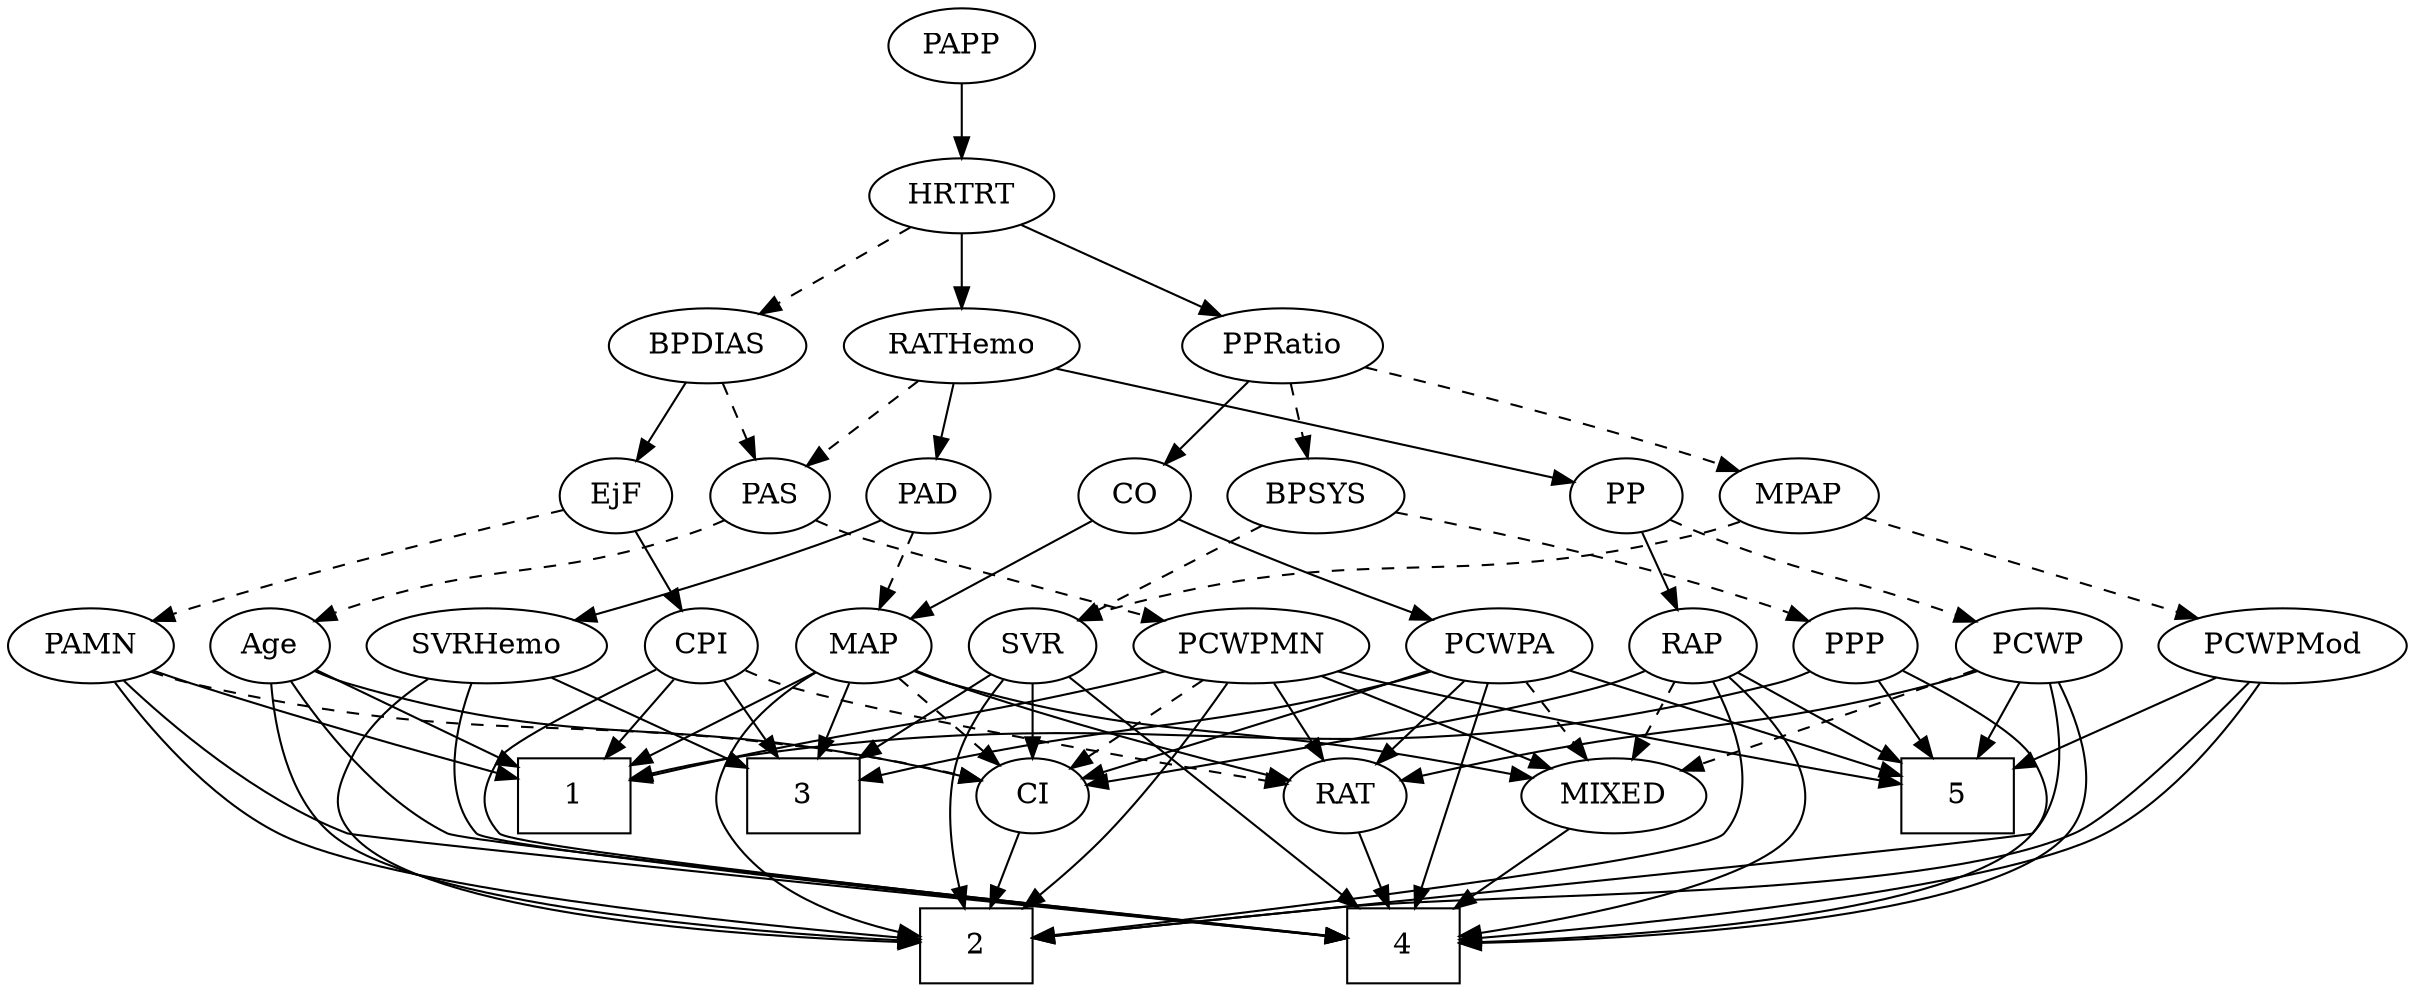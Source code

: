 strict digraph {
	graph [bb="0,0,1099.9,468"];
	node [label="\N"];
	1	[height=0.5,
		pos="265.89,90",
		shape=box,
		width=0.75];
	2	[height=0.5,
		pos="475.89,18",
		shape=box,
		width=0.75];
	3	[height=0.5,
		pos="337.89,90",
		shape=box,
		width=0.75];
	4	[height=0.5,
		pos="676.89,18",
		shape=box,
		width=0.75];
	5	[height=0.5,
		pos="918.89,90",
		shape=box,
		width=0.75];
	Age	[height=0.5,
		pos="147.89,162",
		width=0.75];
	Age -> 1	[pos="e,238.87,107.03 167.38,149.44 184.37,139.36 209.46,124.48 230.06,112.26",
		style=solid];
	Age -> 2	[pos="e,448.81,19.123 142.35,144.36 136.94,124.62 131.76,91.91 148.89,72 185.98,28.912 360.81,20.766 438.51,19.29",
		style=solid];
	Age -> 4	[pos="e,649.59,21.774 154.03,144.27 162.62,123.48 180.33,88.715 207.89,72 217.13,66.398 529.68,34.033 639.33,22.822",
		style=solid];
	CI	[height=0.5,
		pos="447.89,90",
		width=0.75];
	Age -> CI	[pos="e,422.94,96.984 168.47,150.19 173.42,147.9 178.77,145.67 183.89,144 265.63,117.44 289.77,125.62 373.89,108 386.69,105.32 400.69,\
102.16 413.03,99.301",
		style=solid];
	EjF	[height=0.5,
		pos="277.89,234",
		width=0.75];
	PAMN	[height=0.5,
		pos="66.894,162",
		width=1.011];
	EjF -> PAMN	[pos="e,94.897,173.84 253.85,225.75 221.44,215.89 162.03,197.46 111.89,180 109.48,179.16 107,178.28 104.5,177.37",
		style=dashed];
	CPI	[height=0.5,
		pos="337.89,162",
		width=0.75];
	EjF -> CPI	[pos="e,324.9,178.16 290.91,217.81 298.93,208.45 309.37,196.28 318.36,185.79",
		style=solid];
	RAP	[height=0.5,
		pos="787.89,162",
		width=0.77632];
	RAP -> 2	[pos="e,503.12,22.186 789.43,143.94 790.23,123.81 788.18,90.692 768.89,72 750.66,54.327 587.78,32.557 513.06,23.393",
		style=solid];
	RAP -> 4	[pos="e,704.08,18.815 805.38,147.82 826.88,129.99 858.4,97.483 839.89,72 811.36,32.718 752.99,21.979 714.4,19.357",
		style=solid];
	RAP -> 5	[pos="e,891.87,105.44 808.65,149.91 828.52,139.29 858.92,123.05 882.76,110.31",
		style=solid];
	MIXED	[height=0.5,
		pos="719.89,90",
		width=1.1193];
	RAP -> MIXED	[pos="e,735.24,106.8 773.47,146.15 764.44,136.85 752.6,124.67 742.36,114.12",
		style=dashed];
	RAP -> CI	[pos="e,474.78,93.359 766.74,150.15 761.65,147.86 756.16,145.64 750.89,144 657.53,114.92 542.72,100.33 484.9,94.372",
		style=solid];
	MIXED -> 4	[pos="e,687.61,36.447 709.7,72.411 704.71,64.285 698.58,54.307 692.98,45.184",
		style=solid];
	MPAP	[height=0.5,
		pos="819.89,234",
		width=0.97491];
	SVR	[height=0.5,
		pos="493.89,162",
		width=0.77632];
	MPAP -> SVR	[pos="e,515.02,173.95 793.68,221.78 787.9,219.61 781.75,217.54 775.89,216 669.46,187.99 636.41,211.29 530.89,180 528.75,179.36 526.56,\
178.62 524.39,177.82",
		style=dashed];
	PCWPMod	[height=0.5,
		pos="1047.9,162",
		width=1.4443];
	MPAP -> PCWPMod	[pos="e,1010.3,174.53 849.23,223.99 887.56,212.23 955.12,191.48 1000.7,177.49",
		style=dashed];
	BPSYS	[height=0.5,
		pos="632.89,234",
		width=1.0471];
	BPSYS -> SVR	[pos="e,515.24,173.75 607.72,220.32 584.27,208.52 549.27,190.89 524.28,178.3",
		style=dashed];
	PPP	[height=0.5,
		pos="860.89,162",
		width=0.75];
	BPSYS -> PPP	[pos="e,839.83,173.68 665.51,224.72 712.19,212.75 795.63,190.86 824.89,180 826.74,179.31 828.62,178.57 830.51,177.79",
		style=dashed];
	PAD	[height=0.5,
		pos="423.89,234",
		width=0.79437];
	SVRHemo	[height=0.5,
		pos="242.89,162",
		width=1.3902];
	PAD -> SVRHemo	[pos="e,277.52,175.11 401.49,222.69 396.39,220.42 390.98,218.08 385.89,216 353.12,202.61 315.56,188.75 287.16,178.56",
		style=solid];
	MAP	[height=0.5,
		pos="417.89,162",
		width=0.84854];
	PAD -> MAP	[pos="e,419.36,180.1 422.41,215.7 421.75,207.98 420.96,198.71 420.22,190.11",
		style=dashed];
	CO	[height=0.5,
		pos="549.89,234",
		width=0.75];
	PCWPA	[height=0.5,
		pos="699.89,162",
		width=1.1555];
	CO -> PCWPA	[pos="e,672.23,175.81 571.2,222.91 576.03,220.63 581.14,218.23 585.89,216 611.66,203.93 640.75,190.4 663.1,180.04",
		style=solid];
	CO -> MAP	[pos="e,440.14,174.8 529.27,222.06 507.79,210.67 473.9,192.7 449.14,179.57",
		style=solid];
	PAS	[height=0.5,
		pos="349.89,234",
		width=0.75];
	PAS -> Age	[pos="e,168.96,173.68 328.83,222.32 323.99,220.07 318.82,217.83 313.89,216 257.69,195.12 240.09,200.88 183.89,180 182.05,179.31 180.17,\
178.57 178.28,177.79",
		style=dashed];
	PCWPMN	[height=0.5,
		pos="589.89,162",
		width=1.3902];
	PAS -> PCWPMN	[pos="e,552.5,174 370.54,222.4 375.49,220.09 380.82,217.81 385.89,216 448.44,193.71 466.76,197.2 530.89,180 534.72,178.97 538.68,177.89 \
542.66,176.78",
		style=dashed];
	PAMN -> 1	[pos="e,238.82,100.04 94.932,150.26 100.54,148.15 106.4,145.98 111.89,144 151.85,129.58 197.95,113.83 229.22,103.28",
		style=solid];
	PAMN -> 2	[pos="e,448.62,20.007 45.721,146.9 20.774,128.61 -14.708,96.181 6.894,72 35.527,39.949 332.21,24.836 438.37,20.424",
		style=solid];
	PAMN -> 4	[pos="e,649.72,21.814 79.904,144.84 97.743,123.98 131.94,88.424 169.89,72 171.25,71.414 522.45,34.997 639.46,22.876",
		style=solid];
	PAMN -> CI	[pos="e,423,97.302 93.706,149.75 99.617,147.58 105.9,145.52 111.89,144 225.81,115.05 258.28,129.18 373.89,108 386.76,105.64 400.77,102.56 \
413.1,99.667",
		style=dashed];
	RATHemo	[height=0.5,
		pos="435.89,306",
		width=1.3721];
	RATHemo -> PAD	[pos="e,426.83,252.1 432.93,287.7 431.61,279.98 430.02,270.71 428.54,262.11",
		style=solid];
	RATHemo -> PAS	[pos="e,366.44,248.47 416.38,289.12 403.9,278.96 387.62,265.71 374.29,254.86",
		style=dashed];
	PP	[height=0.5,
		pos="739.89,234",
		width=0.75];
	RATHemo -> PP	[pos="e,715.75,242.21 478.4,296.6 527.23,286.76 609.66,269.56 679.89,252 688.42,249.87 697.58,247.38 706.11,244.97",
		style=solid];
	CPI -> 1	[pos="e,283.5,108.11 323.32,146.83 313.98,137.75 301.6,125.71 290.73,115.14",
		style=solid];
	CPI -> 3	[pos="e,337.89,108.1 337.89,143.7 337.89,135.98 337.89,126.71 337.89,118.11",
		style=solid];
	CPI -> 4	[pos="e,649.75,21.73 316.61,150.9 285.5,136.1 231.15,110.02 229.89,108 221.43,94.421 219.27,83.961 229.89,72 236.71,64.331 533.24,33.569 \
639.5,22.77",
		style=solid];
	RAT	[height=0.5,
		pos="633.89,90",
		width=0.75827];
	CPI -> RAT	[pos="e,607.29,94.731 359.61,150.85 365.46,148.37 371.84,145.89 377.89,144 454.33,120.1 547.02,103.97 597.24,96.25",
		style=dashed];
	RAT -> 4	[pos="e,666.27,36.292 643.65,73.116 648.76,64.801 655.14,54.41 660.95,44.963",
		style=solid];
	SVR -> 2	[pos="e,478.65,36.162 492.17,143.91 490.31,125.98 487.18,96.973 483.89,72 482.78,63.567 481.45,54.399 480.19,46.096",
		style=solid];
	SVR -> 3	[pos="e,365.15,102.8 471.85,150.48 467.25,148.32 462.42,146.07 457.89,144 430.04,131.27 398.34,117.29 374.51,106.89",
		style=solid];
	SVR -> 4	[pos="e,649.66,36.149 509.28,146.84 529.17,128.76 565.15,96.86 597.89,72 611.6,61.596 627.23,50.882 640.95,41.834",
		style=solid];
	SVR -> CI	[pos="e,458.29,106.82 483.46,145.12 477.69,136.34 470.41,125.26 463.94,115.42",
		style=solid];
	PCWPMod -> 2	[pos="e,503.16,21.84 1039.1,144.17 1027.2,123.28 1003.8,88.402 972.89,72 970.35,70.646 628.44,34.903 513.27,22.893",
		style=solid];
	PCWPMod -> 4	[pos="e,703.96,18.703 1052.7,143.83 1057.1,123.9 1060.6,91.286 1042.9,72 999.28,24.383 798.25,18.873 714.1,18.699",
		style=solid];
	PCWPMod -> 5	[pos="e,946.03,105.73 1021.2,146.5 1002,136.1 975.99,121.98 954.99,110.59",
		style=solid];
	PCWPA -> 3	[pos="e,365.2,97.789 669.12,149.8 662.51,147.66 655.52,145.59 648.89,144 545.31,119.06 516.55,127.94 411.89,108 399.88,105.71 386.85,102.85 \
375.12,100.13",
		style=solid];
	PCWPA -> 4	[pos="e,704.03,26.423 726.92,148.13 742.28,139.21 760.15,125.75 768.89,108 775.97,93.648 776.9,85.853 768.89,72 757,51.428 733.76,38.135 \
713.61,30.007",
		style=solid];
	PCWPA -> 5	[pos="e,891.79,99.403 731.7,150.31 738.05,148.2 744.68,146.02 750.89,144 795.84,129.42 847.74,113.13 881.81,102.51",
		style=solid];
	PCWPA -> MIXED	[pos="e,714.96,108.28 704.74,144.05 706.96,136.26 709.66,126.82 712.16,118.08",
		style=dashed];
	PCWPA -> RAT	[pos="e,647.91,105.86 684.92,145.12 676.07,135.73 664.72,123.7 654.98,113.36",
		style=solid];
	PCWPA -> CI	[pos="e,472.79,97.021 668.44,150.16 661.99,148.04 655.24,145.89 648.89,144 590.99,126.73 522.85,109.38 482.63,99.443",
		style=solid];
	PCWPMN -> 1	[pos="e,293.09,104.83 553.25,149.68 545.89,147.62 538.18,145.62 530.89,144 433.45,122.39 402.3,137.3 302.92,107.82",
		style=solid];
	PCWPMN -> 2	[pos="e,489.82,36.346 576.59,144.43 556.81,119.8 519.49,73.304 496.26,44.365",
		style=solid];
	PCWPMN -> 5	[pos="e,891.51,95.565 626.9,149.81 634.16,147.76 641.74,145.73 648.89,144 731.21,124.1 829,106.34 881.36,97.307",
		style=solid];
	PCWPMN -> MIXED	[pos="e,695.07,104.37 616.52,146.67 636.66,135.82 664.48,120.84 686.18,109.15",
		style=solid];
	PCWPMN -> RAT	[pos="e,623.94,106.83 600.55,144.05 605.94,135.47 612.59,124.89 618.53,115.44",
		style=solid];
	PCWPMN -> CI	[pos="e,469.3,101.55 561.5,147 537.49,135.17 503.17,118.25 478.54,106.11",
		style=dashed];
	SVRHemo -> 2	[pos="e,448.84,19.251 208.46,148.8 190.22,140.37 169.47,127.18 158.89,108 151.17,93.989 148.56,84.211 158.89,72 194.41,30.057 362.96,21.281 \
438.78,19.464",
		style=solid];
	SVRHemo -> 3	[pos="e,314.54,108.21 263.98,145.46 276.38,136.33 292.31,124.59 306.2,114.35",
		style=solid];
	SVRHemo -> 4	[pos="e,649.86,21.888 230.46,144.49 217.32,124.89 200.8,92.313 218.89,72 222.4,68.06 531.19,34.618 639.7,22.976",
		style=solid];
	BPDIAS	[height=0.5,
		pos="325.89,306",
		width=1.1735];
	BPDIAS -> EjF	[pos="e,288.86,250.99 314.52,288.41 308.58,279.74 301.19,268.97 294.61,259.38",
		style=solid];
	BPDIAS -> PAS	[pos="e,344.14,251.79 331.7,288.05 334.45,280.06 337.78,270.33 340.84,261.4",
		style=dashed];
	MAP -> 1	[pos="e,293,103.85 394.3,150.33 372.67,140.52 339.52,125.43 302.5,108.26",
		style=solid];
	MAP -> 2	[pos="e,448.8,33.612 412.04,144.02 406.66,125.41 401.02,95.123 411.89,72 418.07,58.869 429.27,47.874 440.6,39.364",
		style=solid];
	MAP -> 3	[pos="e,357.56,108.2 401.32,146.5 390.88,137.36 377.16,125.36 365.15,114.85",
		style=solid];
	MAP -> MIXED	[pos="e,689.72,102.13 440.64,149.98 445.89,147.75 451.51,145.6 456.89,144 548.91,116.62 576.81,131.53 669.89,108 673.24,107.15 676.68,\
106.19 680.12,105.16",
		style=solid];
	MAP -> RAT	[pos="e,608.96,97.449 441.22,150.29 446.34,148.09 451.76,145.88 456.89,144 505.42,126.23 562.96,109.84 598.96,100.13",
		style=solid];
	MAP -> CI	[pos="e,440.84,107.47 425,144.41 428.55,136.13 432.93,125.92 436.9,116.66",
		style=dashed];
	PP -> RAP	[pos="e,777.05,178.82 750.79,217.12 756.86,208.26 764.55,197.04 771.36,187.12",
		style=solid];
	PCWP	[height=0.5,
		pos="940.89,162",
		width=0.97491];
	PP -> PCWP	[pos="e,914.03,173.77 760.98,222.39 765.82,220.14 770.99,217.88 775.89,216 828.3,195.96 843.79,198.12 896.89,180 899.42,179.14 902.02,\
178.22 904.63,177.27",
		style=dashed];
	PPP -> 1	[pos="e,293.01,105.09 840.83,149.92 835.77,147.58 830.24,145.39 824.89,144 602.62,86.071 529.43,164.48 302.87,107.62",
		style=solid];
	PPP -> 4	[pos="e,704.09,19.955 881.93,150.57 908.35,137.25 950.76,115.08 954.89,108 962.96,94.185 965.09,84.328 954.89,72 924.79,35.617 783.17,\
23.99 714.46,20.455",
		style=solid];
	PPP -> 5	[pos="e,904.7,108.13 873.48,145.81 880.66,137.14 889.85,126.05 898.08,116.12",
		style=solid];
	PPRatio	[height=0.5,
		pos="590.89,306",
		width=1.1013];
	PPRatio -> MPAP	[pos="e,793.04,245.81 624.59,296.32 661.89,286.49 723.63,269.54 775.89,252 778.43,251.15 781.03,250.24 783.64,249.3",
		style=dashed];
	PPRatio -> BPSYS	[pos="e,623.01,251.47 600.85,288.41 605.92,279.95 612.2,269.49 617.85,260.08",
		style=dashed];
	PPRatio -> CO	[pos="e,559.26,250.99 581.18,288.41 576.15,279.83 569.92,269.19 564.34,259.67",
		style=solid];
	PCWP -> 2	[pos="e,502.9,21.868 950.4,144.67 960.5,124.94 972.74,91.926 954.89,72 953.04,69.934 625.28,34.892 513.07,22.949",
		style=solid];
	PCWP -> 4	[pos="e,703.91,18.793 969.74,151.5 989.42,143.34 1014,129.44 1025.9,108 1033.7,94.01 1036.3,84.133 1025.9,72 985.99,25.577 795.82,19.332 \
714.22,18.829",
		style=solid];
	PCWP -> 5	[pos="e,924.32,108.28 935.57,144.05 933.12,136.26 930.15,126.82 927.4,118.08",
		style=solid];
	PCWP -> MIXED	[pos="e,753.41,100.2 914.02,150.24 908.39,148.09 902.47,145.91 896.89,144 851.68,128.52 799.14,113.11 763.12,102.93",
		style=dashed];
	PCWP -> RAT	[pos="e,654.64,101.73 914.67,149.83 908.89,147.66 902.75,145.58 896.89,144 798.69,117.52 768.23,137.51 670.89,108 668.61,107.31 666.29,\
106.5 663.97,105.63",
		style=solid];
	CI -> 2	[pos="e,468.92,36.447 454.53,72.411 457.71,64.454 461.61,54.722 465.19,45.756",
		style=solid];
	PAPP	[height=0.5,
		pos="435.89,450",
		width=0.88464];
	HRTRT	[height=0.5,
		pos="435.89,378",
		width=1.1013];
	PAPP -> HRTRT	[pos="e,435.89,396.1 435.89,431.7 435.89,423.98 435.89,414.71 435.89,406.11",
		style=solid];
	HRTRT -> RATHemo	[pos="e,435.89,324.1 435.89,359.7 435.89,351.98 435.89,342.71 435.89,334.11",
		style=solid];
	HRTRT -> BPDIAS	[pos="e,348.61,321.45 413.9,363 397.63,352.65 375.24,338.4 357.12,326.87",
		style=dashed];
	HRTRT -> PPRatio	[pos="e,563.68,319.29 462.89,364.81 488.19,353.38 526.19,336.22 554.22,323.56",
		style=solid];
}
